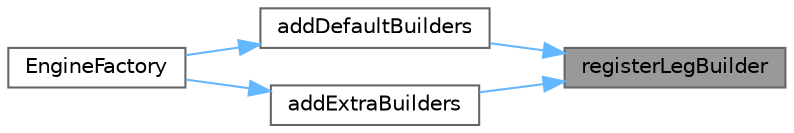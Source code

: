 digraph "registerLegBuilder"
{
 // INTERACTIVE_SVG=YES
 // LATEX_PDF_SIZE
  bgcolor="transparent";
  edge [fontname=Helvetica,fontsize=10,labelfontname=Helvetica,labelfontsize=10];
  node [fontname=Helvetica,fontsize=10,shape=box,height=0.2,width=0.4];
  rankdir="RL";
  Node1 [label="registerLegBuilder",height=0.2,width=0.4,color="gray40", fillcolor="grey60", style="filled", fontcolor="black",tooltip="Register a leg builder with the factory."];
  Node1 -> Node2 [dir="back",color="steelblue1",style="solid"];
  Node2 [label="addDefaultBuilders",height=0.2,width=0.4,color="grey40", fillcolor="white", style="filled",URL="$classore_1_1data_1_1_engine_factory.html#a602c7a49ea32ee38f8ec8b8101ece539",tooltip="Add a set of default engine and leg builders."];
  Node2 -> Node3 [dir="back",color="steelblue1",style="solid"];
  Node3 [label="EngineFactory",height=0.2,width=0.4,color="grey40", fillcolor="white", style="filled",URL="$classore_1_1data_1_1_engine_factory.html#a7ee49c7130e302992ee5d79c44c882bf",tooltip="Create an engine factory."];
  Node1 -> Node4 [dir="back",color="steelblue1",style="solid"];
  Node4 [label="addExtraBuilders",height=0.2,width=0.4,color="grey40", fillcolor="white", style="filled",URL="$classore_1_1data_1_1_engine_factory.html#af286c6d222e48fac82344b47de9de0d8",tooltip="Add a set of default engine and leg builders, overwrite existing builders with same key if specified."];
  Node4 -> Node3 [dir="back",color="steelblue1",style="solid"];
}
